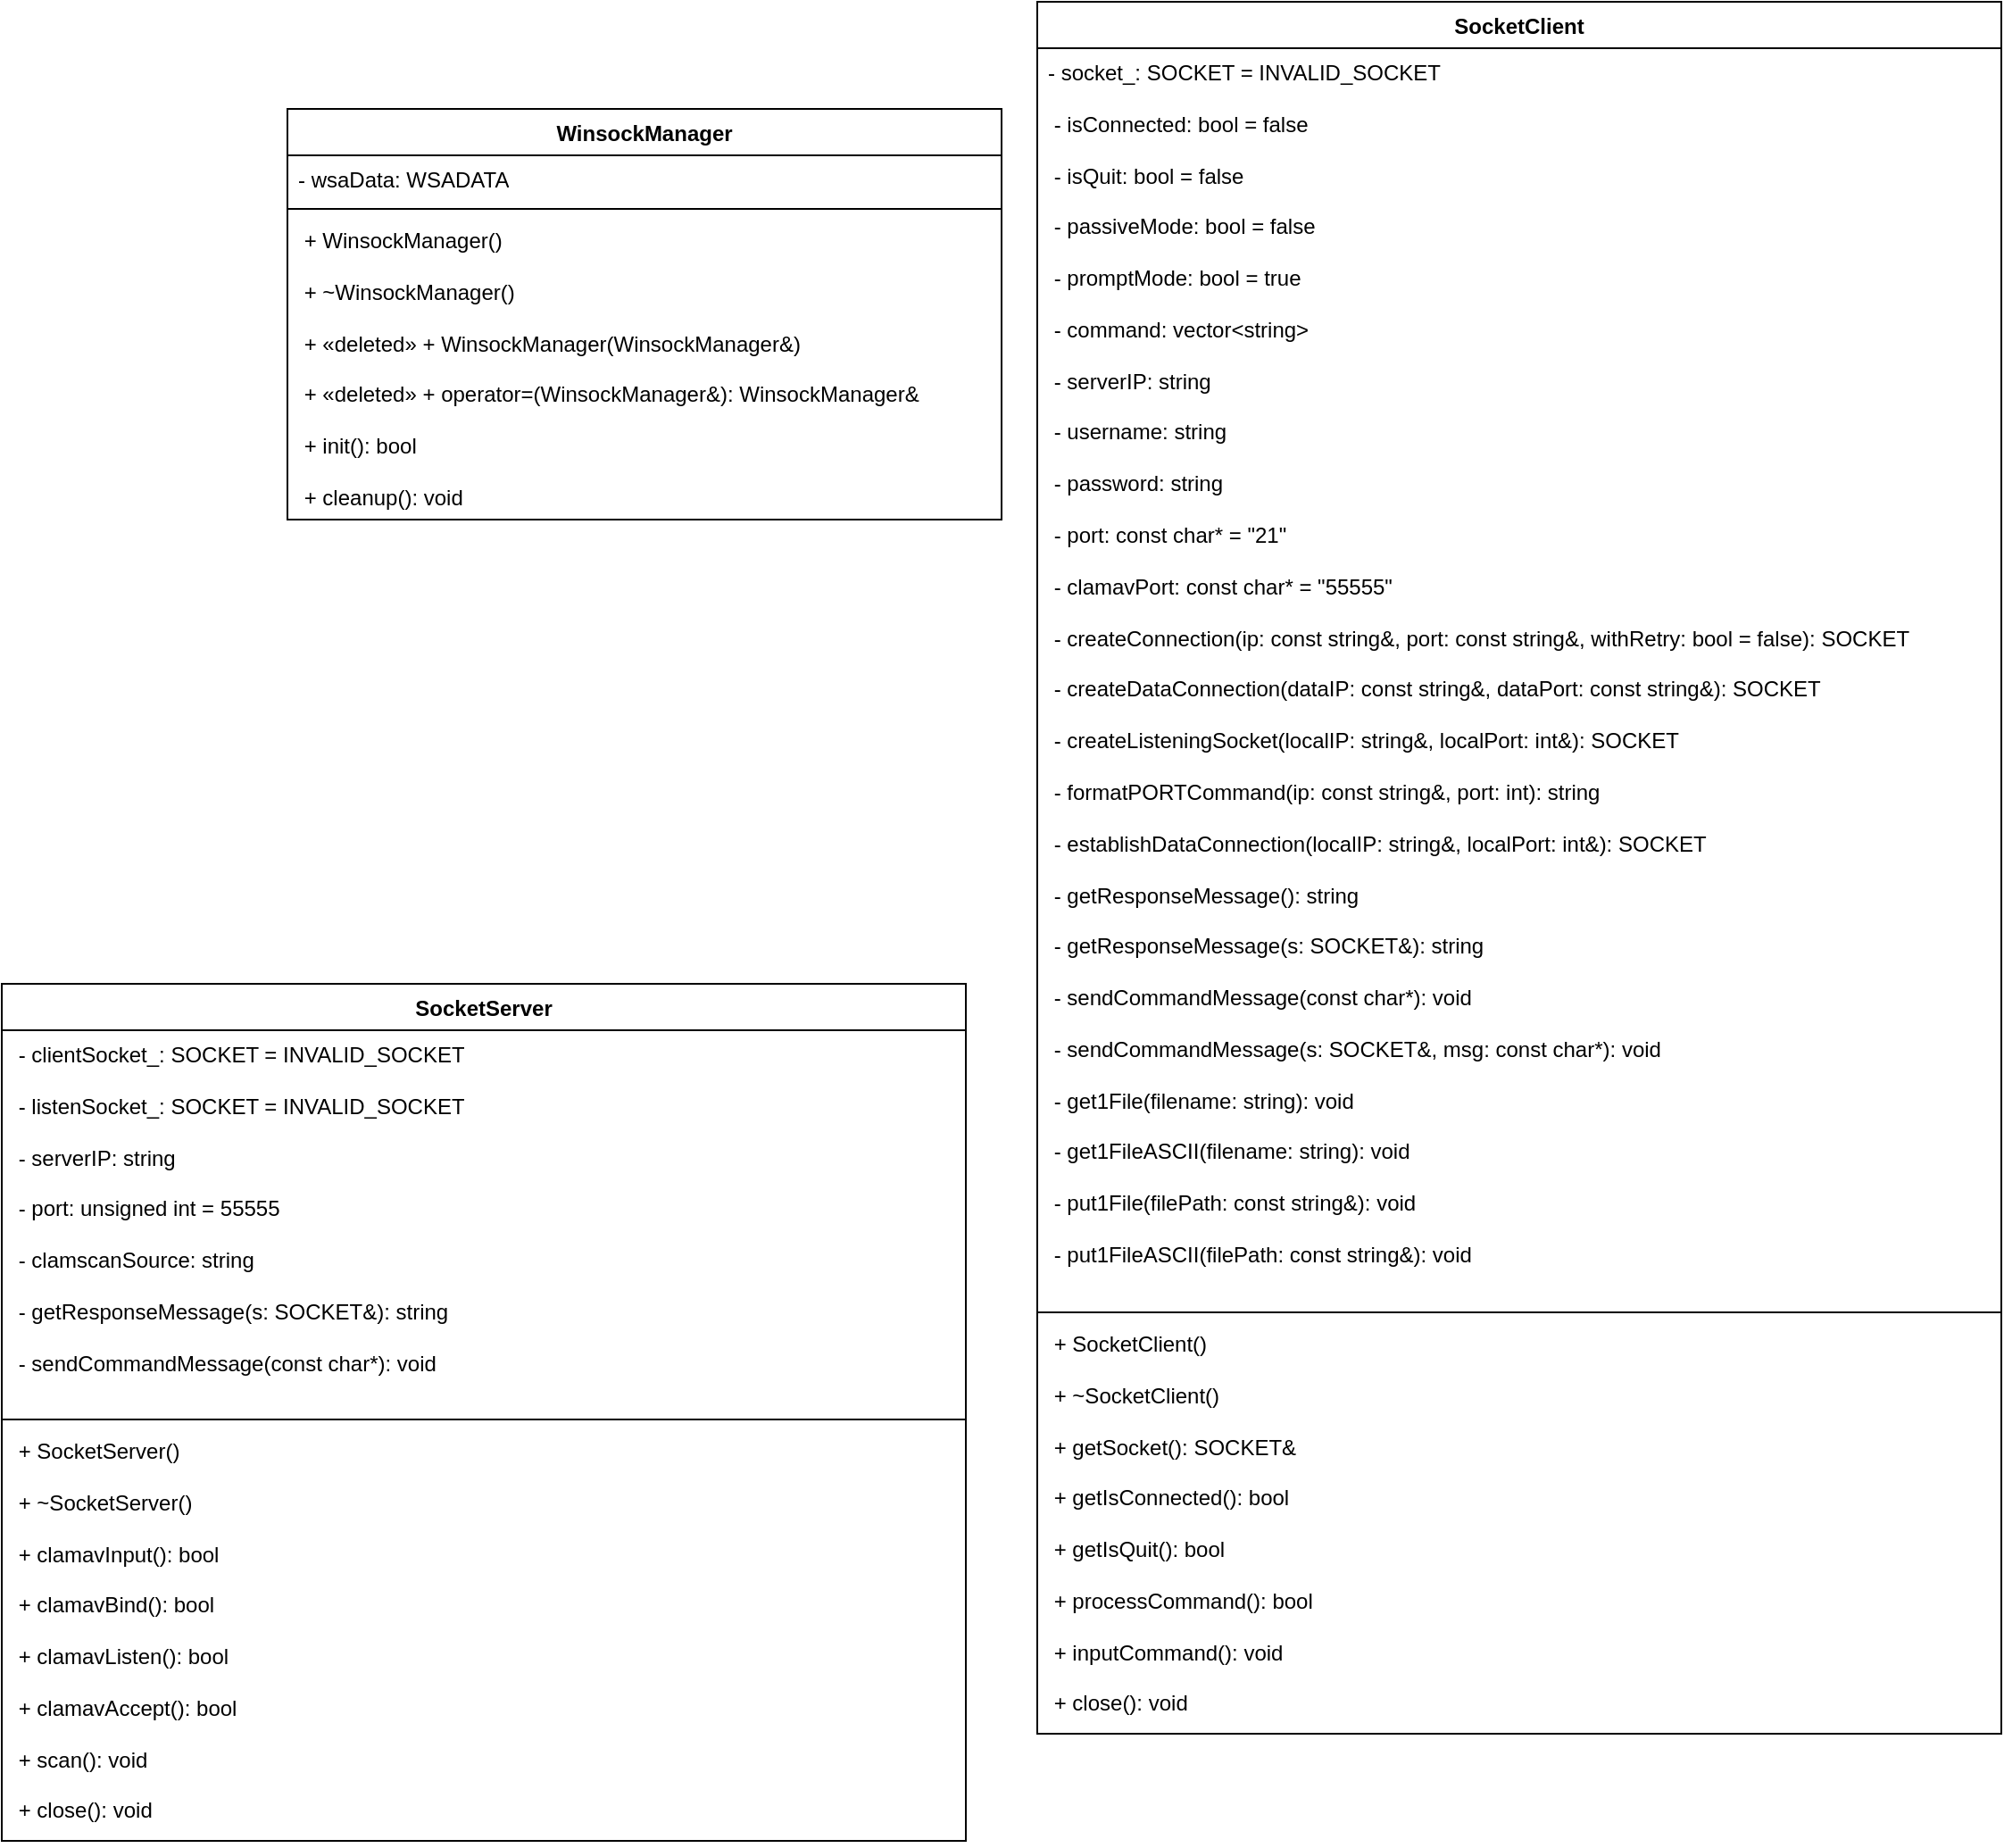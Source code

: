 <mxfile version="27.1.6">
  <diagram name="Trang-1" id="qpHTlIBKbJRjKZvD01Fr">
    <mxGraphModel dx="3395" dy="1156" grid="1" gridSize="10" guides="1" tooltips="1" connect="1" arrows="1" fold="1" page="1" pageScale="1" pageWidth="827" pageHeight="1169" math="0" shadow="0">
      <root>
        <mxCell id="0" />
        <mxCell id="1" parent="0" />
        <mxCell id="EXN8IY09UvtiglZg_CzS-1" value="WinsockManager" style="swimlane;fontStyle=1;align=center;verticalAlign=top;childLayout=stackLayout;horizontal=1;startSize=26;horizontalStack=0;resizeParent=1;resizeParentMax=0;resizeLast=0;collapsible=1;marginBottom=0;whiteSpace=wrap;html=1;" vertex="1" parent="1">
          <mxGeometry x="-410" y="210" width="400" height="230" as="geometry" />
        </mxCell>
        <mxCell id="EXN8IY09UvtiglZg_CzS-2" value="- wsaData: WSADATA" style="text;strokeColor=none;fillColor=none;align=left;verticalAlign=top;spacingLeft=4;spacingRight=4;overflow=hidden;rotatable=0;points=[[0,0.5],[1,0.5]];portConstraint=eastwest;whiteSpace=wrap;html=1;" vertex="1" parent="EXN8IY09UvtiglZg_CzS-1">
          <mxGeometry y="26" width="400" height="26" as="geometry" />
        </mxCell>
        <mxCell id="EXN8IY09UvtiglZg_CzS-3" value="" style="line;strokeWidth=1;fillColor=none;align=left;verticalAlign=middle;spacingTop=-1;spacingLeft=3;spacingRight=3;rotatable=0;labelPosition=right;points=[];portConstraint=eastwest;strokeColor=inherit;" vertex="1" parent="EXN8IY09UvtiglZg_CzS-1">
          <mxGeometry y="52" width="400" height="8" as="geometry" />
        </mxCell>
        <mxCell id="EXN8IY09UvtiglZg_CzS-4" value="&amp;nbsp;+&amp;nbsp;WinsockManager()&lt;div&gt;&lt;br&gt;&lt;/div&gt;&lt;div&gt;&amp;nbsp;+ ~WinsockManager()&amp;nbsp;&lt;/div&gt;&lt;div&gt;&lt;br&gt;&lt;/div&gt;&lt;div&gt;&amp;nbsp;+ «deleted» + WinsockManager(WinsockManager&amp;amp;)&lt;/div&gt;&lt;div&gt;&lt;br&gt;&lt;/div&gt;&lt;div&gt;&amp;nbsp;+&amp;nbsp;«deleted» + operator=(WinsockManager&amp;amp;): WinsockManager&amp;amp;&lt;/div&gt;&lt;div&gt;&lt;br&gt;&lt;/div&gt;&lt;div&gt;&amp;nbsp;+ init(): bool&lt;/div&gt;&lt;div&gt;&lt;br&gt;&lt;/div&gt;&lt;div&gt;&amp;nbsp;+ cleanup(): void&lt;/div&gt;" style="text;strokeColor=none;fillColor=none;align=left;verticalAlign=top;spacingLeft=4;spacingRight=4;overflow=hidden;rotatable=0;points=[[0,0.5],[1,0.5]];portConstraint=eastwest;whiteSpace=wrap;html=1;" vertex="1" parent="EXN8IY09UvtiglZg_CzS-1">
          <mxGeometry y="60" width="400" height="170" as="geometry" />
        </mxCell>
        <mxCell id="EXN8IY09UvtiglZg_CzS-5" value="SocketClient" style="swimlane;fontStyle=1;align=center;verticalAlign=top;childLayout=stackLayout;horizontal=1;startSize=26;horizontalStack=0;resizeParent=1;resizeParentMax=0;resizeLast=0;collapsible=1;marginBottom=0;whiteSpace=wrap;html=1;" vertex="1" parent="1">
          <mxGeometry x="10" y="150" width="540" height="970" as="geometry" />
        </mxCell>
        <mxCell id="EXN8IY09UvtiglZg_CzS-6" value="- socket_: SOCKET = INVALID_SOCKET&lt;div&gt;&lt;br&gt;&lt;/div&gt;&lt;div&gt;&amp;nbsp;- isConnected: bool = false&lt;/div&gt;&lt;div&gt;&lt;br&gt;&lt;/div&gt;&lt;div&gt;&amp;nbsp;&lt;span style=&quot;background-color: transparent; color: light-dark(rgb(0, 0, 0), rgb(255, 255, 255));&quot;&gt;- isQuit: bool = false&lt;/span&gt;&lt;/div&gt;&lt;div&gt;&lt;span style=&quot;background-color: transparent; color: light-dark(rgb(0, 0, 0), rgb(255, 255, 255));&quot;&gt;&lt;br&gt;&lt;/span&gt;&lt;/div&gt;&lt;div&gt;&lt;span style=&quot;background-color: transparent; color: light-dark(rgb(0, 0, 0), rgb(255, 255, 255));&quot;&gt;&amp;nbsp;&lt;/span&gt;&lt;span style=&quot;background-color: transparent; color: light-dark(rgb(0, 0, 0), rgb(255, 255, 255));&quot;&gt;- passiveMode: bool = false&lt;/span&gt;&lt;/div&gt;&lt;div&gt;&lt;span style=&quot;background-color: transparent; color: light-dark(rgb(0, 0, 0), rgb(255, 255, 255));&quot;&gt;&lt;br&gt;&lt;/span&gt;&lt;/div&gt;&lt;div&gt;&lt;span style=&quot;background-color: transparent; color: light-dark(rgb(0, 0, 0), rgb(255, 255, 255));&quot;&gt;&amp;nbsp;&lt;/span&gt;&lt;span style=&quot;background-color: transparent; color: light-dark(rgb(0, 0, 0), rgb(255, 255, 255));&quot;&gt;- promptMode: bool = true&lt;/span&gt;&lt;/div&gt;&lt;div&gt;&lt;span style=&quot;background-color: transparent; color: light-dark(rgb(0, 0, 0), rgb(255, 255, 255));&quot;&gt;&amp;nbsp;&lt;/span&gt;&lt;/div&gt;&lt;div&gt;&lt;span style=&quot;background-color: transparent; color: light-dark(rgb(0, 0, 0), rgb(255, 255, 255));&quot;&gt;&amp;nbsp;- command: vector&amp;lt;string&amp;gt;&lt;/span&gt;&lt;/div&gt;&lt;div&gt;&lt;span style=&quot;background-color: transparent; color: light-dark(rgb(0, 0, 0), rgb(255, 255, 255));&quot;&gt;&lt;br&gt;&lt;/span&gt;&lt;/div&gt;&lt;div&gt;&lt;span style=&quot;background-color: transparent; color: light-dark(rgb(0, 0, 0), rgb(255, 255, 255));&quot;&gt;&amp;nbsp;- serverIP: string&lt;/span&gt;&lt;/div&gt;&lt;div&gt;&lt;span style=&quot;background-color: transparent; color: light-dark(rgb(0, 0, 0), rgb(255, 255, 255));&quot;&gt;&lt;br&gt;&lt;/span&gt;&lt;/div&gt;&lt;div&gt;&amp;nbsp;- username: string&lt;span style=&quot;background-color: transparent; color: light-dark(rgb(0, 0, 0), rgb(255, 255, 255));&quot;&gt;&lt;/span&gt;&lt;/div&gt;&lt;div&gt;&lt;br&gt;&lt;/div&gt;&lt;div&gt;&amp;nbsp;- password: string&lt;/div&gt;&lt;div&gt;&lt;br&gt;&lt;/div&gt;&lt;div&gt;&amp;nbsp;- port: const char* = &quot;21&quot;&lt;/div&gt;&lt;div&gt;&lt;br&gt;&lt;/div&gt;&lt;div&gt;&amp;nbsp;- clamavPort: const char* = &quot;55555&quot;&lt;/div&gt;&lt;div&gt;&lt;br&gt;&lt;/div&gt;&lt;div&gt;&amp;nbsp;-&amp;nbsp;createConnection(ip: const string&amp;amp;, port: const string&amp;amp;, withRetry: bool = false): SOCKET&lt;/div&gt;&lt;div&gt;&lt;br&gt;&lt;/div&gt;&lt;div&gt;&amp;nbsp;-&amp;nbsp;createDataConnection(dataIP: const string&amp;amp;, dataPort: const string&amp;amp;): SOCKET&lt;/div&gt;&lt;div&gt;&lt;br&gt;&lt;/div&gt;&lt;div&gt;&amp;nbsp;-&amp;nbsp;createListeningSocket(localIP: string&amp;amp;, localPort: int&amp;amp;): SOCKET&lt;/div&gt;&lt;div&gt;&lt;br&gt;&lt;/div&gt;&lt;div&gt;&lt;div&gt;&amp;nbsp;-&amp;nbsp;formatPORTCommand(ip: const string&amp;amp;, port: int): string&lt;/div&gt;&lt;div&gt;&lt;br&gt;&lt;/div&gt;&lt;div&gt;&lt;div&gt;&amp;nbsp;-&amp;nbsp;establishDataConnection(localIP: string&amp;amp;, localPort: int&amp;amp;): SOCKET&lt;/div&gt;&lt;div&gt;&lt;br&gt;&lt;/div&gt;&lt;div&gt;&amp;nbsp;- getResponseMessage(): string&lt;/div&gt;&lt;div&gt;&lt;br&gt;&lt;/div&gt;&lt;div&gt;&amp;nbsp;- getResponseMessage(s: SOCKET&amp;amp;): string&lt;/div&gt;&lt;div&gt;&lt;br&gt;&lt;/div&gt;&lt;div&gt;&amp;nbsp;-&amp;nbsp;sendCommandMessage(const char*): void&lt;/div&gt;&lt;div&gt;&lt;br&gt;&lt;/div&gt;&lt;div&gt;&amp;nbsp;-&amp;nbsp;sendCommandMessage(s: SOCKET&amp;amp;, msg: const char*): void&lt;/div&gt;&lt;div&gt;&lt;br&gt;&lt;/div&gt;&lt;div&gt;&amp;nbsp;-&amp;nbsp;get1File(filename: string): void&lt;/div&gt;&lt;div&gt;&lt;br&gt;&lt;/div&gt;&lt;/div&gt;&lt;/div&gt;&lt;div&gt;&amp;nbsp;&lt;span style=&quot;background-color: transparent; color: light-dark(rgb(0, 0, 0), rgb(255, 255, 255));&quot;&gt;-&amp;nbsp;get1FileASCII(filename: string): void&lt;/span&gt;&lt;/div&gt;&lt;div&gt;&lt;br&gt;&lt;/div&gt;&lt;div&gt;&amp;nbsp;&lt;span style=&quot;background-color: transparent; color: light-dark(rgb(0, 0, 0), rgb(255, 255, 255));&quot;&gt;- put1File(filePath: const string&amp;amp;): void&lt;/span&gt;&lt;/div&gt;&lt;div&gt;&lt;span style=&quot;background-color: transparent; color: light-dark(rgb(0, 0, 0), rgb(255, 255, 255));&quot;&gt;&lt;br&gt;&lt;/span&gt;&lt;/div&gt;&lt;div&gt;&amp;nbsp;&lt;span style=&quot;color: light-dark(rgb(0, 0, 0), rgb(255, 255, 255)); background-color: transparent;&quot;&gt;- put1FileASCII(filePath: const string&amp;amp;): void&lt;/span&gt;&lt;span style=&quot;background-color: transparent; color: light-dark(rgb(0, 0, 0), rgb(255, 255, 255));&quot;&gt;&lt;/span&gt;&lt;/div&gt;&lt;div&gt;&lt;br&gt;&lt;/div&gt;" style="text;strokeColor=none;fillColor=none;align=left;verticalAlign=top;spacingLeft=4;spacingRight=4;overflow=hidden;rotatable=0;points=[[0,0.5],[1,0.5]];portConstraint=eastwest;whiteSpace=wrap;html=1;" vertex="1" parent="EXN8IY09UvtiglZg_CzS-5">
          <mxGeometry y="26" width="540" height="704" as="geometry" />
        </mxCell>
        <mxCell id="EXN8IY09UvtiglZg_CzS-7" value="" style="line;strokeWidth=1;fillColor=none;align=left;verticalAlign=middle;spacingTop=-1;spacingLeft=3;spacingRight=3;rotatable=0;labelPosition=right;points=[];portConstraint=eastwest;strokeColor=inherit;" vertex="1" parent="EXN8IY09UvtiglZg_CzS-5">
          <mxGeometry y="730" width="540" height="8" as="geometry" />
        </mxCell>
        <mxCell id="EXN8IY09UvtiglZg_CzS-8" value="&amp;nbsp;+&amp;nbsp;SocketClient()&lt;div&gt;&lt;br&gt;&lt;/div&gt;&lt;div&gt;&amp;nbsp;+ ~SocketClient()&amp;nbsp;&lt;/div&gt;&lt;div&gt;&lt;br&gt;&lt;/div&gt;&lt;div&gt;&amp;nbsp;+ getSocket(): SOCKET&amp;amp;&lt;/div&gt;&lt;div&gt;&lt;br&gt;&lt;/div&gt;&lt;div&gt;&amp;nbsp;+ getIsConnected(): bool&amp;nbsp;&lt;/div&gt;&lt;div&gt;&lt;br&gt;&lt;/div&gt;&lt;div&gt;&lt;div&gt;&amp;nbsp;+ getIsQuit(): bool&amp;nbsp;&lt;/div&gt;&lt;/div&gt;&lt;div&gt;&lt;br&gt;&lt;/div&gt;&lt;div&gt;&amp;nbsp;+ processCommand(): bool&lt;/div&gt;&lt;div&gt;&lt;br&gt;&lt;/div&gt;&lt;div&gt;&amp;nbsp;+ inputCommand(): void&lt;/div&gt;&lt;div&gt;&lt;br&gt;&lt;/div&gt;&lt;div&gt;&amp;nbsp;+ close(): void&lt;/div&gt;" style="text;strokeColor=none;fillColor=none;align=left;verticalAlign=top;spacingLeft=4;spacingRight=4;overflow=hidden;rotatable=0;points=[[0,0.5],[1,0.5]];portConstraint=eastwest;whiteSpace=wrap;html=1;" vertex="1" parent="EXN8IY09UvtiglZg_CzS-5">
          <mxGeometry y="738" width="540" height="232" as="geometry" />
        </mxCell>
        <mxCell id="EXN8IY09UvtiglZg_CzS-9" value="SocketServer" style="swimlane;fontStyle=1;align=center;verticalAlign=top;childLayout=stackLayout;horizontal=1;startSize=26;horizontalStack=0;resizeParent=1;resizeParentMax=0;resizeLast=0;collapsible=1;marginBottom=0;whiteSpace=wrap;html=1;" vertex="1" parent="1">
          <mxGeometry x="-570" y="700" width="540" height="480" as="geometry" />
        </mxCell>
        <mxCell id="EXN8IY09UvtiglZg_CzS-10" value="&amp;nbsp;- clientSocket_: SOCKET = INVALID_SOCKET&lt;div&gt;&lt;br&gt;&lt;/div&gt;&lt;div&gt;&amp;nbsp;- listenSocket_: SOCKET = INVALID_SOCKET&lt;/div&gt;&lt;div&gt;&lt;br&gt;&lt;/div&gt;&lt;div&gt;&amp;nbsp;- serverIP: string&lt;/div&gt;&lt;div&gt;&lt;br&gt;&lt;/div&gt;&lt;div&gt;&amp;nbsp;- port: unsigned int = 55555&lt;/div&gt;&lt;div&gt;&lt;br&gt;&lt;/div&gt;&lt;div&gt;&amp;nbsp;- clamscanSource: string&lt;/div&gt;&lt;div&gt;&lt;br&gt;&lt;/div&gt;&lt;div&gt;&amp;nbsp;&lt;span style=&quot;background-color: transparent; color: light-dark(rgb(0, 0, 0), rgb(255, 255, 255));&quot;&gt;- getResponseMessage(s: SOCKET&amp;amp;): string&lt;/span&gt;&lt;/div&gt;&lt;div&gt;&lt;br&gt;&lt;/div&gt;&lt;div&gt;&amp;nbsp;-&amp;nbsp;sendCommandMessage(const char*): void&lt;/div&gt;&lt;div&gt;&lt;div&gt;&lt;br&gt;&lt;/div&gt;&lt;/div&gt;&lt;div&gt;&lt;br&gt;&lt;/div&gt;&lt;div&gt;&lt;br&gt;&lt;/div&gt;" style="text;strokeColor=none;fillColor=none;align=left;verticalAlign=top;spacingLeft=4;spacingRight=4;overflow=hidden;rotatable=0;points=[[0,0.5],[1,0.5]];portConstraint=eastwest;whiteSpace=wrap;html=1;" vertex="1" parent="EXN8IY09UvtiglZg_CzS-9">
          <mxGeometry y="26" width="540" height="214" as="geometry" />
        </mxCell>
        <mxCell id="EXN8IY09UvtiglZg_CzS-11" value="" style="line;strokeWidth=1;fillColor=none;align=left;verticalAlign=middle;spacingTop=-1;spacingLeft=3;spacingRight=3;rotatable=0;labelPosition=right;points=[];portConstraint=eastwest;strokeColor=inherit;" vertex="1" parent="EXN8IY09UvtiglZg_CzS-9">
          <mxGeometry y="240" width="540" height="8" as="geometry" />
        </mxCell>
        <mxCell id="EXN8IY09UvtiglZg_CzS-12" value="&amp;nbsp;+&amp;nbsp;SocketServer()&lt;div&gt;&lt;br&gt;&lt;/div&gt;&lt;div&gt;&amp;nbsp;+ ~SocketServer()&amp;nbsp;&lt;/div&gt;&lt;div&gt;&lt;br&gt;&lt;/div&gt;&lt;div&gt;&amp;nbsp;+ clamavInput(): bool&lt;/div&gt;&lt;div&gt;&lt;br&gt;&lt;/div&gt;&lt;div&gt;&amp;nbsp;+ clamavBind(): bool&lt;/div&gt;&lt;div&gt;&lt;br&gt;&lt;/div&gt;&lt;div&gt;&amp;nbsp;+ clamavListen(): bool&lt;/div&gt;&lt;div&gt;&lt;br&gt;&lt;/div&gt;&lt;div&gt;&amp;nbsp;+ clamavAccept(): bool&lt;/div&gt;&lt;div&gt;&lt;br&gt;&lt;/div&gt;&lt;div&gt;&amp;nbsp;+ scan(): void&lt;/div&gt;&lt;div&gt;&lt;br&gt;&lt;/div&gt;&lt;div&gt;&amp;nbsp;+ close(): void&lt;/div&gt;" style="text;strokeColor=none;fillColor=none;align=left;verticalAlign=top;spacingLeft=4;spacingRight=4;overflow=hidden;rotatable=0;points=[[0,0.5],[1,0.5]];portConstraint=eastwest;whiteSpace=wrap;html=1;" vertex="1" parent="EXN8IY09UvtiglZg_CzS-9">
          <mxGeometry y="248" width="540" height="232" as="geometry" />
        </mxCell>
      </root>
    </mxGraphModel>
  </diagram>
</mxfile>
